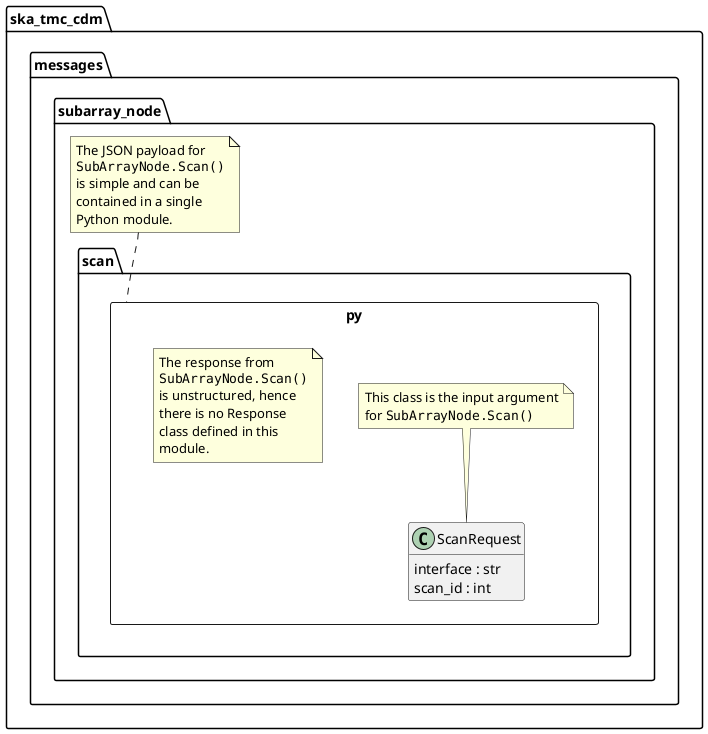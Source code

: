 @startuml
hide empty members

package ska_tmc_cdm.messages.subarray_node {
	package scan.py <<Rectangle>> {
		class ScanRequest {
			interface : str
      scan_id : int
	  	}
		note top of ScanRequest
			This class is the input argument
			for ""SubArrayNode.Scan()""
		end note

		note as N1
			The response from
			""SubArrayNode.Scan()""
			is unstructured, hence
			there is no Response
			class defined in this
			module.
		end note

	}
	note top of scan.py
		The JSON payload for
		""SubArrayNode.Scan()""
		is simple and can be
		contained in a single
		Python module.
	end note
}

@enduml
